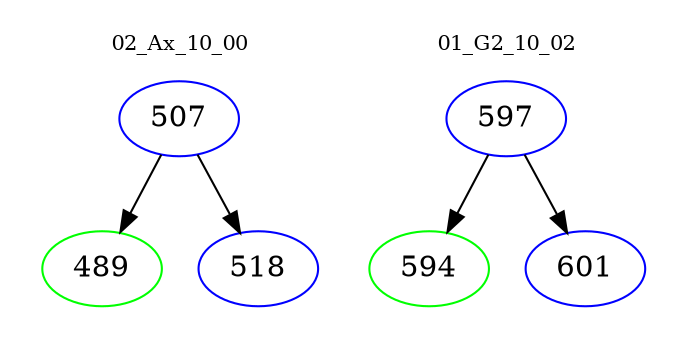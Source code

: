 digraph{
subgraph cluster_0 {
color = white
label = "02_Ax_10_00";
fontsize=10;
T0_507 [label="507", color="blue"]
T0_507 -> T0_489 [color="black"]
T0_489 [label="489", color="green"]
T0_507 -> T0_518 [color="black"]
T0_518 [label="518", color="blue"]
}
subgraph cluster_1 {
color = white
label = "01_G2_10_02";
fontsize=10;
T1_597 [label="597", color="blue"]
T1_597 -> T1_594 [color="black"]
T1_594 [label="594", color="green"]
T1_597 -> T1_601 [color="black"]
T1_601 [label="601", color="blue"]
}
}
